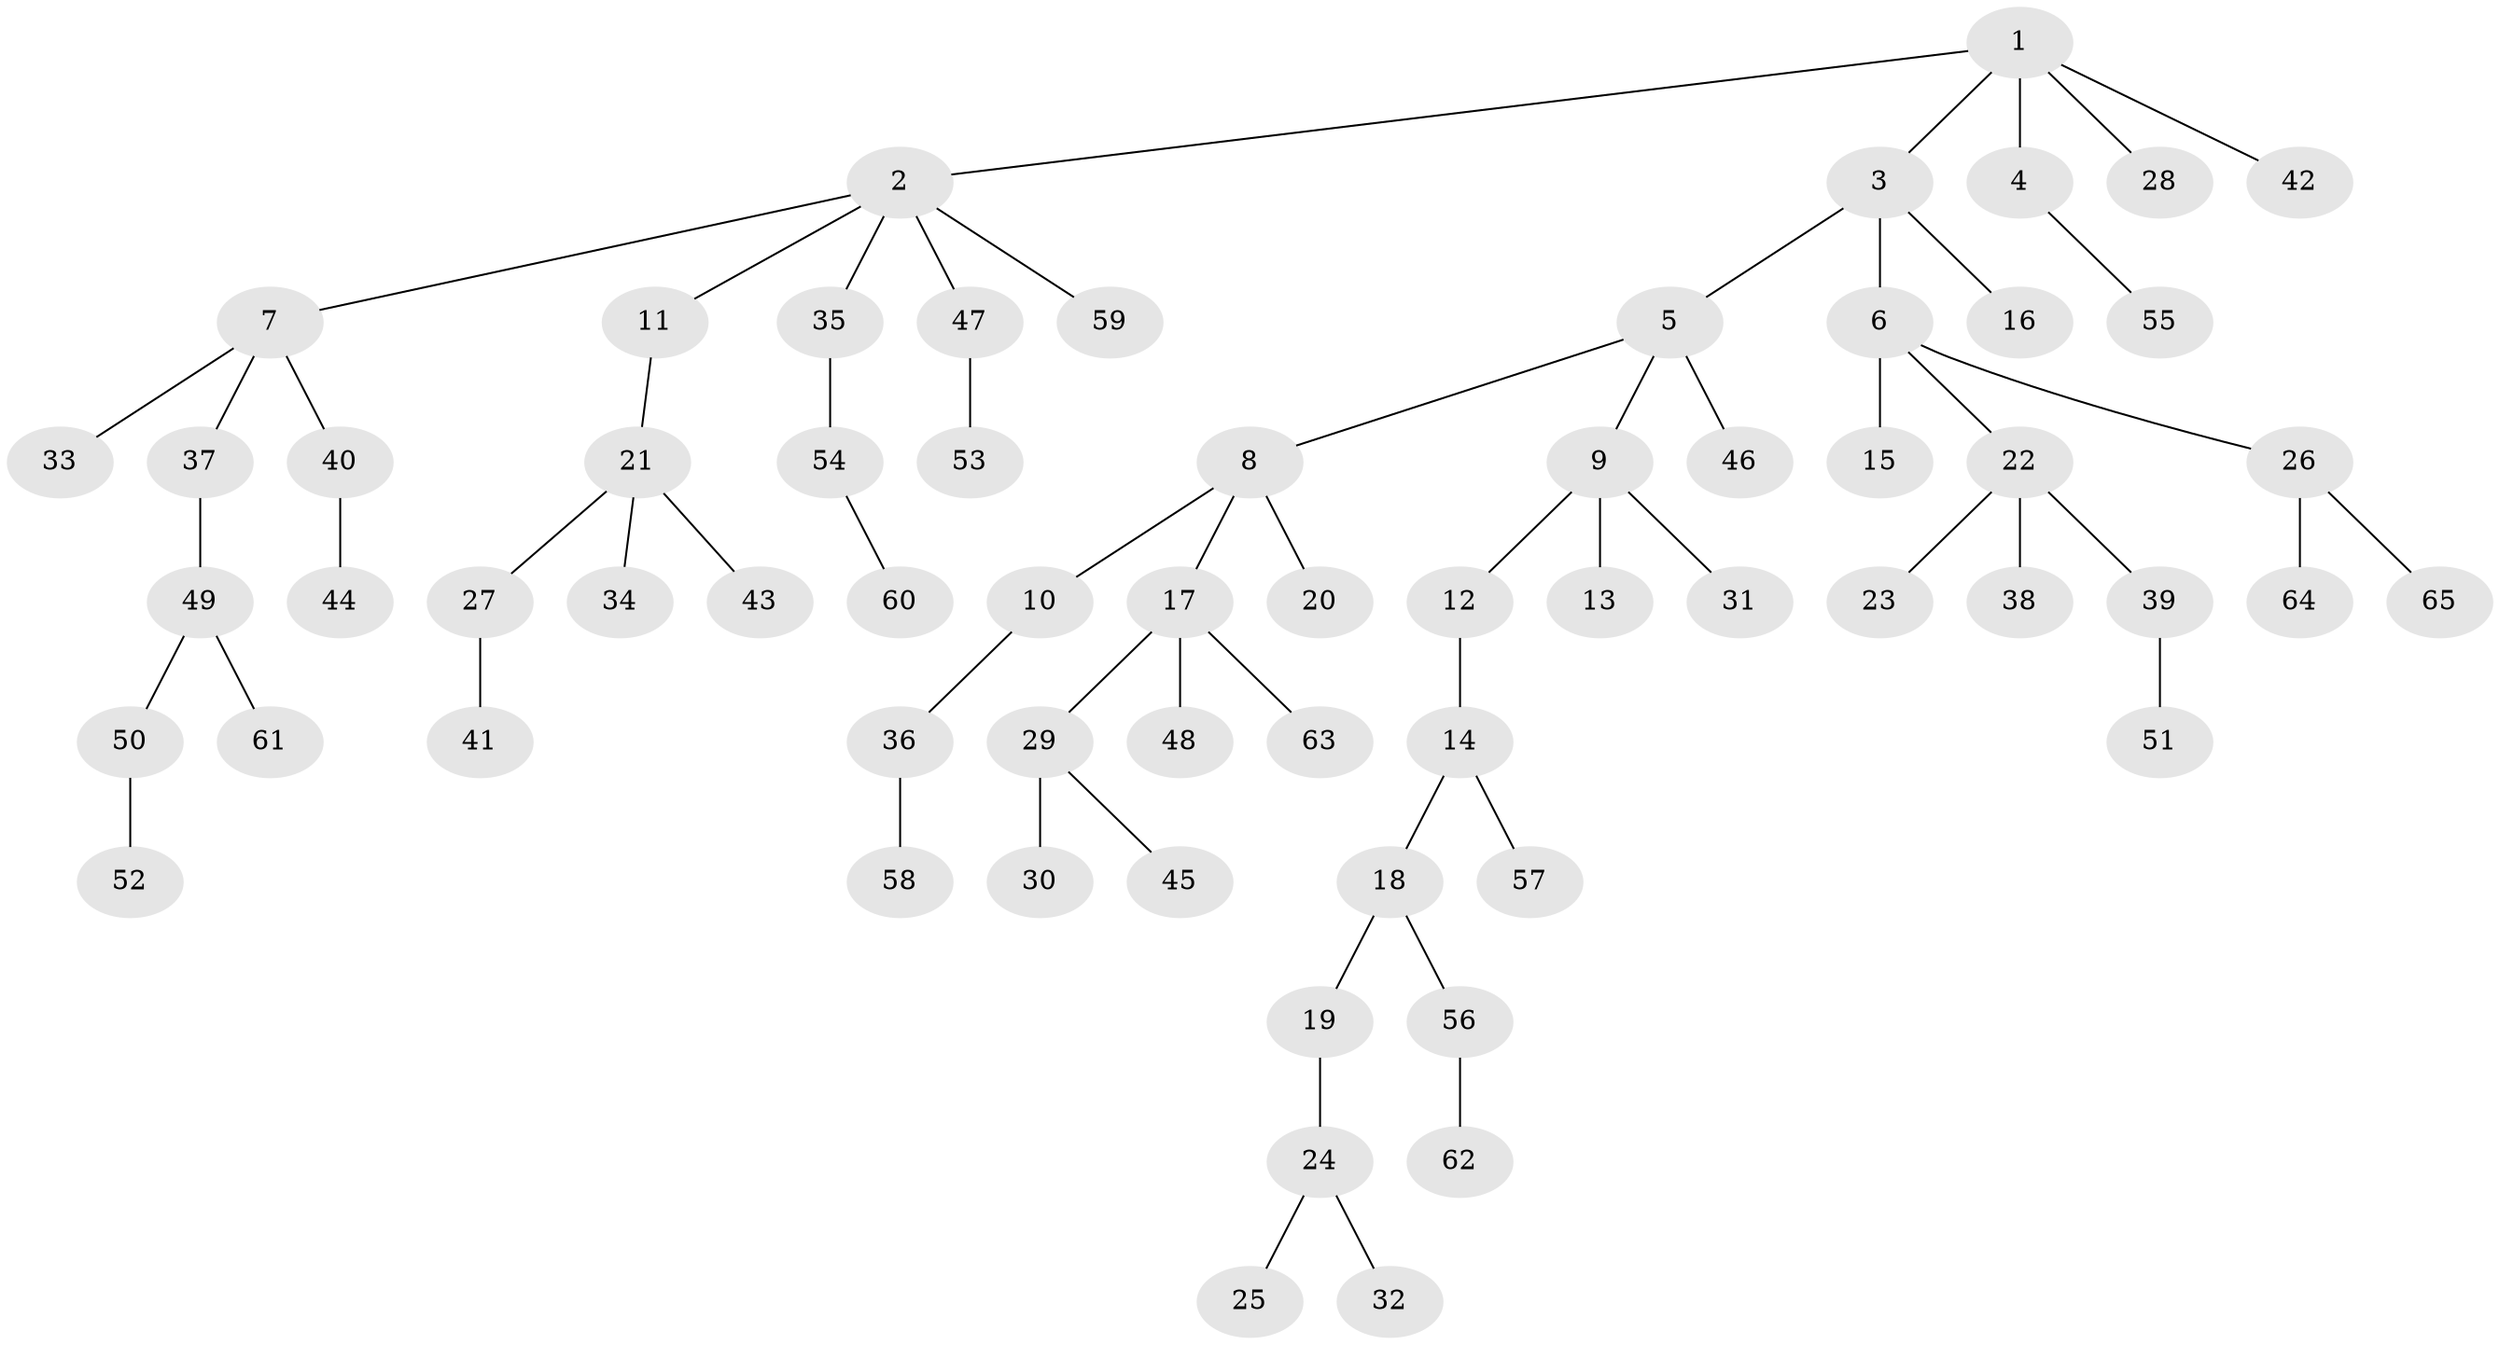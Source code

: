 // coarse degree distribution, {9: 0.03125, 8: 0.03125, 1: 0.65625, 4: 0.0625, 3: 0.0625, 2: 0.15625}
// Generated by graph-tools (version 1.1) at 2025/19/03/04/25 18:19:08]
// undirected, 65 vertices, 64 edges
graph export_dot {
graph [start="1"]
  node [color=gray90,style=filled];
  1;
  2;
  3;
  4;
  5;
  6;
  7;
  8;
  9;
  10;
  11;
  12;
  13;
  14;
  15;
  16;
  17;
  18;
  19;
  20;
  21;
  22;
  23;
  24;
  25;
  26;
  27;
  28;
  29;
  30;
  31;
  32;
  33;
  34;
  35;
  36;
  37;
  38;
  39;
  40;
  41;
  42;
  43;
  44;
  45;
  46;
  47;
  48;
  49;
  50;
  51;
  52;
  53;
  54;
  55;
  56;
  57;
  58;
  59;
  60;
  61;
  62;
  63;
  64;
  65;
  1 -- 2;
  1 -- 3;
  1 -- 4;
  1 -- 28;
  1 -- 42;
  2 -- 7;
  2 -- 11;
  2 -- 35;
  2 -- 47;
  2 -- 59;
  3 -- 5;
  3 -- 6;
  3 -- 16;
  4 -- 55;
  5 -- 8;
  5 -- 9;
  5 -- 46;
  6 -- 15;
  6 -- 22;
  6 -- 26;
  7 -- 33;
  7 -- 37;
  7 -- 40;
  8 -- 10;
  8 -- 17;
  8 -- 20;
  9 -- 12;
  9 -- 13;
  9 -- 31;
  10 -- 36;
  11 -- 21;
  12 -- 14;
  14 -- 18;
  14 -- 57;
  17 -- 29;
  17 -- 48;
  17 -- 63;
  18 -- 19;
  18 -- 56;
  19 -- 24;
  21 -- 27;
  21 -- 34;
  21 -- 43;
  22 -- 23;
  22 -- 38;
  22 -- 39;
  24 -- 25;
  24 -- 32;
  26 -- 64;
  26 -- 65;
  27 -- 41;
  29 -- 30;
  29 -- 45;
  35 -- 54;
  36 -- 58;
  37 -- 49;
  39 -- 51;
  40 -- 44;
  47 -- 53;
  49 -- 50;
  49 -- 61;
  50 -- 52;
  54 -- 60;
  56 -- 62;
}
